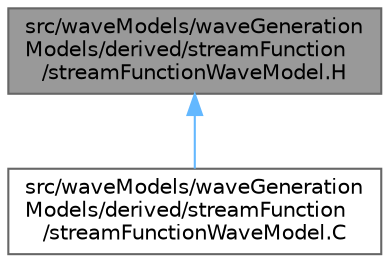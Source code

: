 digraph "src/waveModels/waveGenerationModels/derived/streamFunction/streamFunctionWaveModel.H"
{
 // LATEX_PDF_SIZE
  bgcolor="transparent";
  edge [fontname=Helvetica,fontsize=10,labelfontname=Helvetica,labelfontsize=10];
  node [fontname=Helvetica,fontsize=10,shape=box,height=0.2,width=0.4];
  Node1 [id="Node000001",label="src/waveModels/waveGeneration\lModels/derived/streamFunction\l/streamFunctionWaveModel.H",height=0.2,width=0.4,color="gray40", fillcolor="grey60", style="filled", fontcolor="black",tooltip=" "];
  Node1 -> Node2 [id="edge1_Node000001_Node000002",dir="back",color="steelblue1",style="solid",tooltip=" "];
  Node2 [id="Node000002",label="src/waveModels/waveGeneration\lModels/derived/streamFunction\l/streamFunctionWaveModel.C",height=0.2,width=0.4,color="grey40", fillcolor="white", style="filled",URL="$streamFunctionWaveModel_8C.html",tooltip=" "];
}

